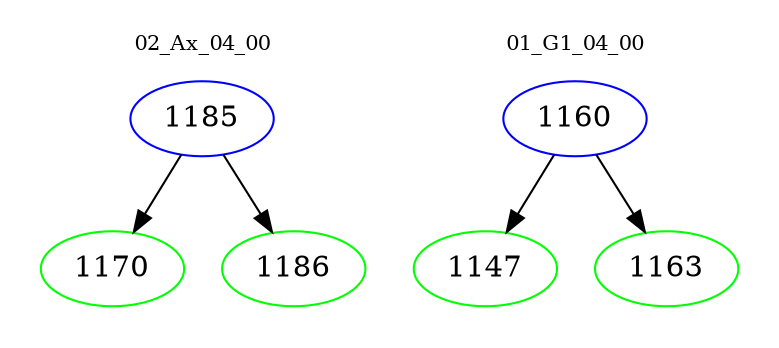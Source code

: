 digraph{
subgraph cluster_0 {
color = white
label = "02_Ax_04_00";
fontsize=10;
T0_1185 [label="1185", color="blue"]
T0_1185 -> T0_1170 [color="black"]
T0_1170 [label="1170", color="green"]
T0_1185 -> T0_1186 [color="black"]
T0_1186 [label="1186", color="green"]
}
subgraph cluster_1 {
color = white
label = "01_G1_04_00";
fontsize=10;
T1_1160 [label="1160", color="blue"]
T1_1160 -> T1_1147 [color="black"]
T1_1147 [label="1147", color="green"]
T1_1160 -> T1_1163 [color="black"]
T1_1163 [label="1163", color="green"]
}
}
